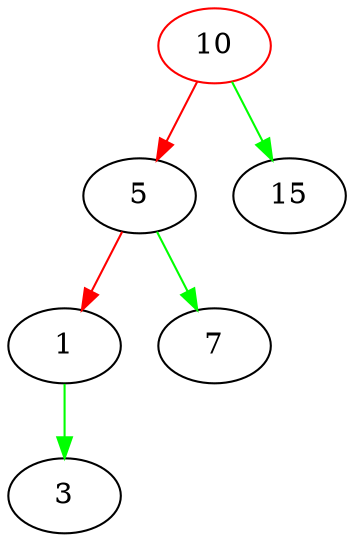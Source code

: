 digraph G{
10[color=red];
10->5[color=red];
5->1[color=red];
1->3[color=green];
5->7[color=green];
10->15[color=green];
}

